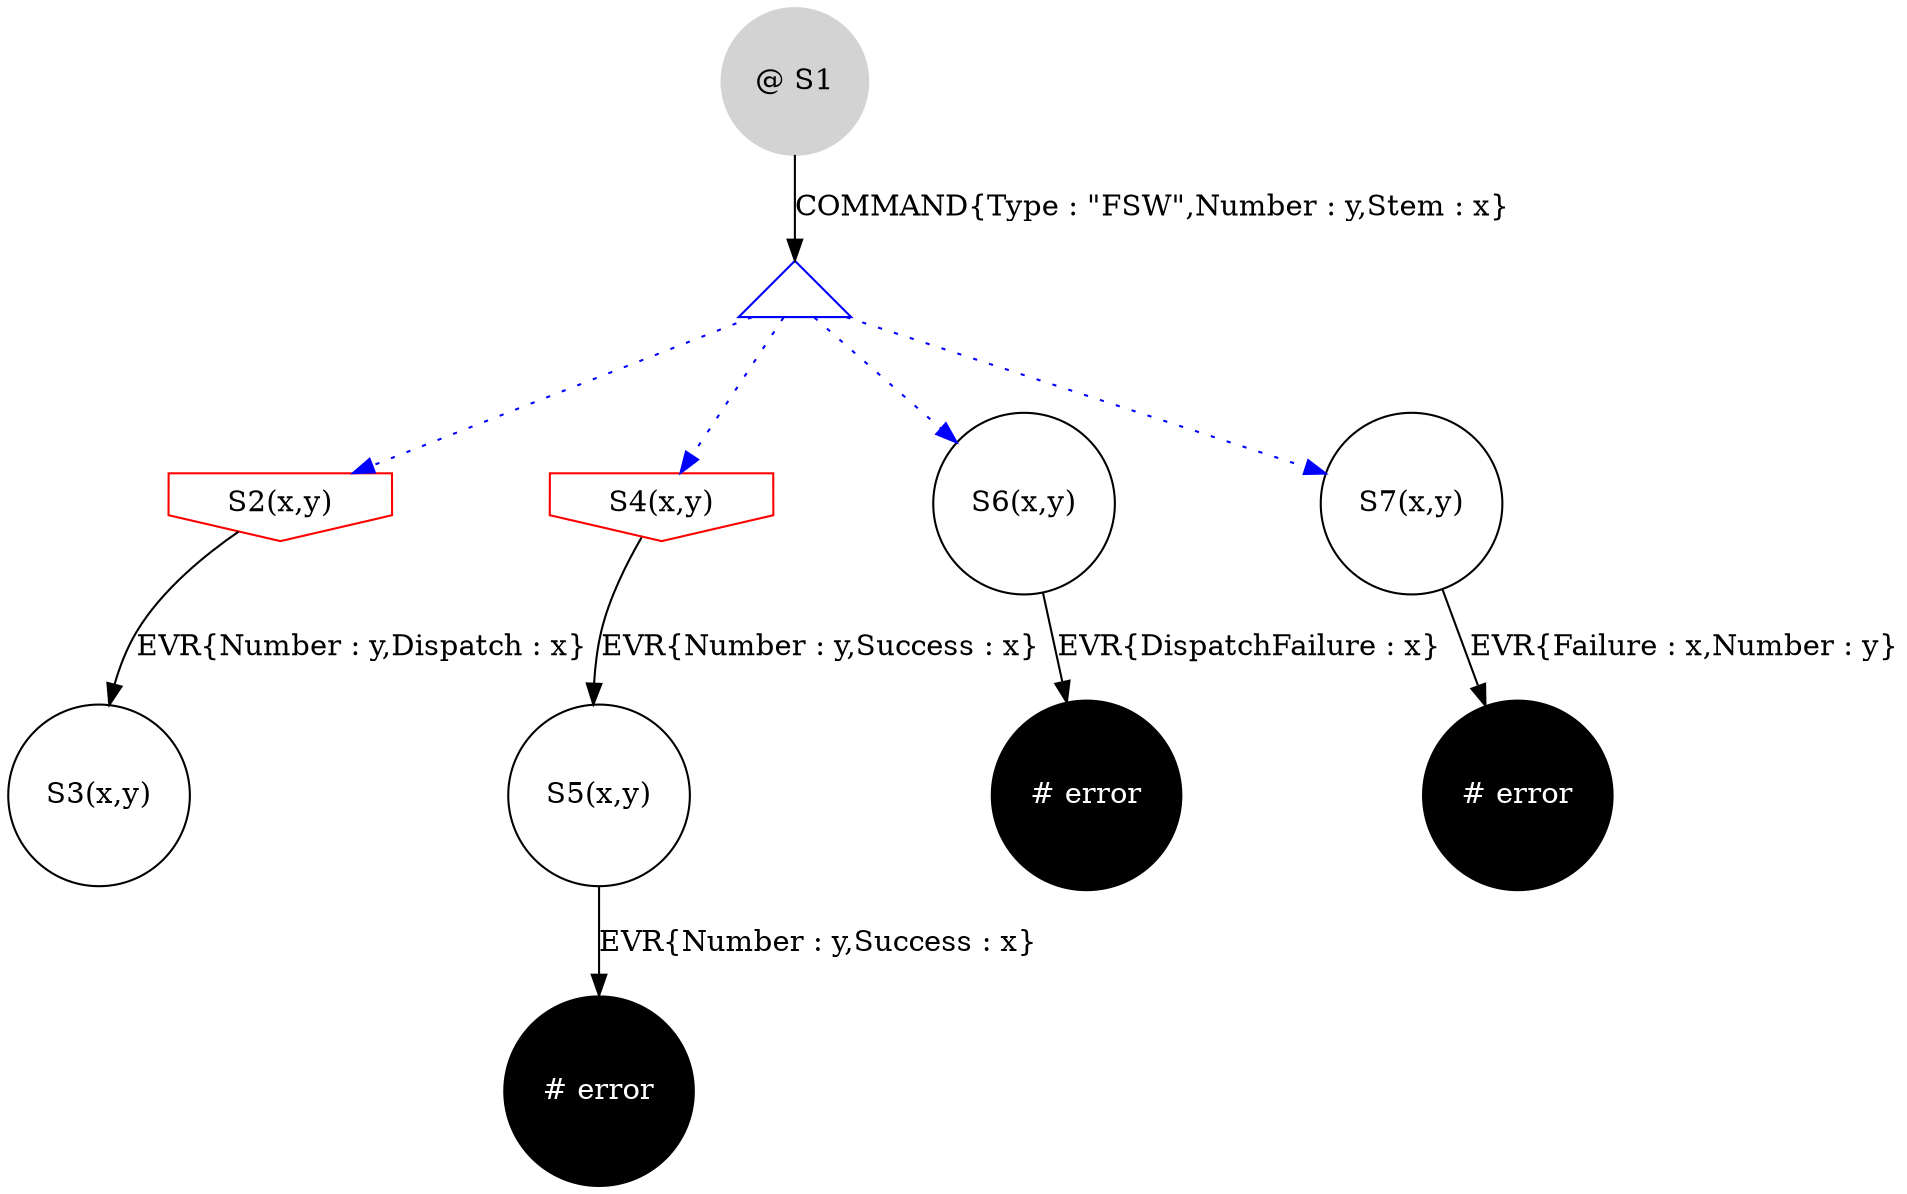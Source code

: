 digraph states {
node [shape = circle];
    node_S1[label="@ S1",style=filled,color=lightgrey];
    node_S2[label="S2(x,y)",shape=invhouse,color=red];
    node_S3[label="S3(x,y)"];
    node_S4[label="S4(x,y)",shape=invhouse,color=red];
    node_S5[label="S5(x,y)"];
    node_S6[label="S6(x,y)"];
    node_S7[label="S7(x,y)"];
    node_error_1[label="# error",style=filled,color=black,fontcolor=white];
    node_error_2[label="# error",style=filled,color=black,fontcolor=white];
    node_error_3[label="# error",style=filled,color=black,fontcolor=white];
    node_P1[label="",shape=triangle,color=blue]
    node_S1 -> node_P1[label="COMMAND{Type : \"FSW\",Number : y,Stem : x}"];
    node_P1 -> node_S2[color=blue,style=dotted];
    node_P1 -> node_S4[color=blue,style=dotted];
    node_P1 -> node_S6[color=blue,style=dotted];
    node_P1 -> node_S7[color=blue,style=dotted];
    node_S2 -> node_S3[label="EVR{Number : y,Dispatch : x}"];
    node_S4 -> node_S5[label="EVR{Number : y,Success : x}"];
    node_S5 -> node_error_1[label="EVR{Number : y,Success : x}"];
    node_S6 -> node_error_2[label="EVR{DispatchFailure : x}"];
    node_S7 -> node_error_3[label="EVR{Failure : x,Number : y}"];
}
